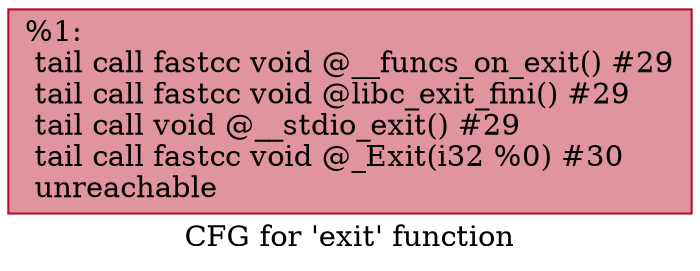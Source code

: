 digraph "CFG for 'exit' function" {
	label="CFG for 'exit' function";

	Node0x1752a90 [shape=record,color="#b70d28ff", style=filled, fillcolor="#b70d2870",label="{%1:\l  tail call fastcc void @__funcs_on_exit() #29\l  tail call fastcc void @libc_exit_fini() #29\l  tail call void @__stdio_exit() #29\l  tail call fastcc void @_Exit(i32 %0) #30\l  unreachable\l}"];
}
